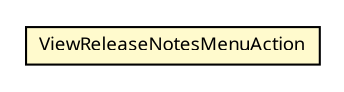 #!/usr/local/bin/dot
#
# Class diagram 
# Generated by UMLGraph version R5_6 (http://www.umlgraph.org/)
#

digraph G {
	edge [fontname="Trebuchet MS",fontsize=10,labelfontname="Trebuchet MS",labelfontsize=10];
	node [fontname="Trebuchet MS",fontsize=10,shape=plaintext];
	nodesep=0.25;
	ranksep=0.5;
	// se.cambio.cds.gdl.editor.view.menubar.ViewReleaseNotesMenuAction
	c349235 [label=<<table title="se.cambio.cds.gdl.editor.view.menubar.ViewReleaseNotesMenuAction" border="0" cellborder="1" cellspacing="0" cellpadding="2" port="p" bgcolor="lemonChiffon" href="./ViewReleaseNotesMenuAction.html">
		<tr><td><table border="0" cellspacing="0" cellpadding="1">
<tr><td align="center" balign="center"><font face="Trebuchet MS"> ViewReleaseNotesMenuAction </font></td></tr>
		</table></td></tr>
		</table>>, URL="./ViewReleaseNotesMenuAction.html", fontname="Trebuchet MS", fontcolor="black", fontsize=9.0];
}

